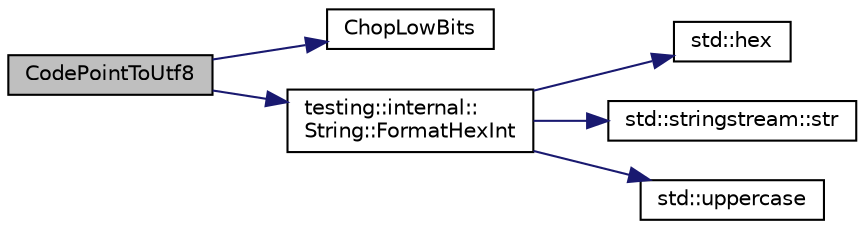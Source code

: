 digraph "CodePointToUtf8"
{
 // INTERACTIVE_SVG=YES
 // LATEX_PDF_SIZE
  bgcolor="transparent";
  edge [fontname="Helvetica",fontsize="10",labelfontname="Helvetica",labelfontsize="10"];
  node [fontname="Helvetica",fontsize="10",shape=record];
  rankdir="LR";
  Node1 [label="CodePointToUtf8",height=0.2,width=0.4,color="black", fillcolor="grey75", style="filled", fontcolor="black",tooltip=" "];
  Node1 -> Node2 [color="midnightblue",fontsize="10",style="solid",fontname="Helvetica"];
  Node2 [label="ChopLowBits",height=0.2,width=0.4,color="black",URL="$d0/da7/namespacetesting_1_1internal_a2c54b453387aa8a18f2f3e09f10b5a7d.html#a2c54b453387aa8a18f2f3e09f10b5a7d",tooltip=" "];
  Node1 -> Node3 [color="midnightblue",fontsize="10",style="solid",fontname="Helvetica"];
  Node3 [label="testing::internal::\lString::FormatHexInt",height=0.2,width=0.4,color="black",URL="$d2/df8/classtesting_1_1internal_1_1String_adf8a689d29be62ae924078e2bfe3447a.html#adf8a689d29be62ae924078e2bfe3447a",tooltip=" "];
  Node3 -> Node4 [color="midnightblue",fontsize="10",style="solid",fontname="Helvetica"];
  Node4 [label="std::hex",height=0.2,width=0.4,color="black",URL="/Users/shi-rongliu/html_book_20190607/cppreference-doxygen-web.tag.xml$cpp/io/manip/hex.html#",tooltip=" "];
  Node3 -> Node5 [color="midnightblue",fontsize="10",style="solid",fontname="Helvetica"];
  Node5 [label="std::stringstream::str",height=0.2,width=0.4,color="black",URL="/Users/shi-rongliu/html_book_20190607/cppreference-doxygen-web.tag.xml$cpp/io/basic_stringstream/str.html#",tooltip=" "];
  Node3 -> Node6 [color="midnightblue",fontsize="10",style="solid",fontname="Helvetica"];
  Node6 [label="std::uppercase",height=0.2,width=0.4,color="black",URL="/Users/shi-rongliu/html_book_20190607/cppreference-doxygen-web.tag.xml$cpp/io/manip/uppercase.html#",tooltip=" "];
}
